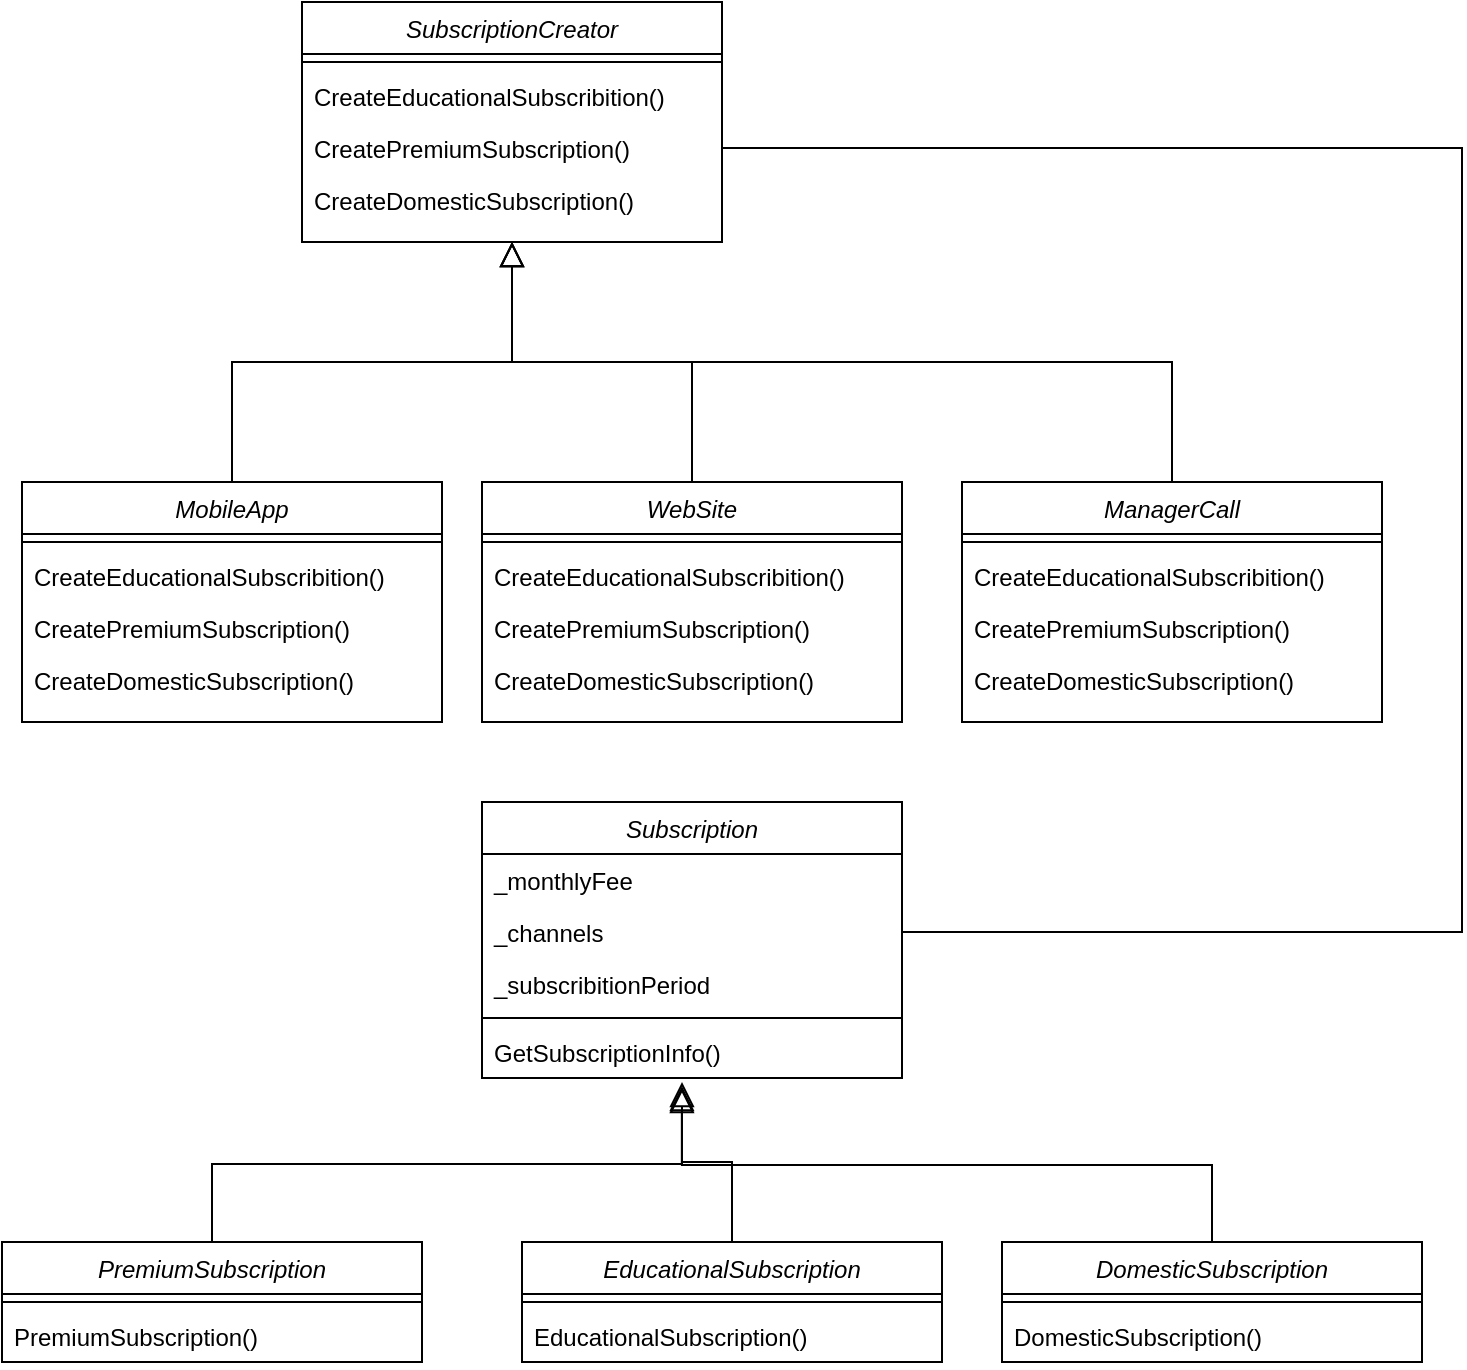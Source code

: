 <mxfile version="24.1.0" type="device">
  <diagram id="C5RBs43oDa-KdzZeNtuy" name="Page-1">
    <mxGraphModel dx="1176" dy="826" grid="1" gridSize="10" guides="1" tooltips="1" connect="1" arrows="1" fold="1" page="1" pageScale="1" pageWidth="827" pageHeight="1169" math="0" shadow="0">
      <root>
        <mxCell id="WIyWlLk6GJQsqaUBKTNV-0" />
        <mxCell id="WIyWlLk6GJQsqaUBKTNV-1" parent="WIyWlLk6GJQsqaUBKTNV-0" />
        <mxCell id="zkfFHV4jXpPFQw0GAbJ--0" value="SubscriptionCreator" style="swimlane;fontStyle=2;align=center;verticalAlign=top;childLayout=stackLayout;horizontal=1;startSize=26;horizontalStack=0;resizeParent=1;resizeLast=0;collapsible=1;marginBottom=0;rounded=0;shadow=0;strokeWidth=1;" parent="WIyWlLk6GJQsqaUBKTNV-1" vertex="1">
          <mxGeometry x="170" y="120" width="210" height="120" as="geometry">
            <mxRectangle x="230" y="140" width="160" height="26" as="alternateBounds" />
          </mxGeometry>
        </mxCell>
        <mxCell id="zkfFHV4jXpPFQw0GAbJ--4" value="" style="line;html=1;strokeWidth=1;align=left;verticalAlign=middle;spacingTop=-1;spacingLeft=3;spacingRight=3;rotatable=0;labelPosition=right;points=[];portConstraint=eastwest;" parent="zkfFHV4jXpPFQw0GAbJ--0" vertex="1">
          <mxGeometry y="26" width="210" height="8" as="geometry" />
        </mxCell>
        <mxCell id="zkfFHV4jXpPFQw0GAbJ--5" value="CreateEducationalSubscribition()" style="text;align=left;verticalAlign=top;spacingLeft=4;spacingRight=4;overflow=hidden;rotatable=0;points=[[0,0.5],[1,0.5]];portConstraint=eastwest;" parent="zkfFHV4jXpPFQw0GAbJ--0" vertex="1">
          <mxGeometry y="34" width="210" height="26" as="geometry" />
        </mxCell>
        <mxCell id="xM6YS6iotOr7Rt-v8oH3-0" value="CreatePremiumSubscription()" style="text;align=left;verticalAlign=top;spacingLeft=4;spacingRight=4;overflow=hidden;rotatable=0;points=[[0,0.5],[1,0.5]];portConstraint=eastwest;" vertex="1" parent="zkfFHV4jXpPFQw0GAbJ--0">
          <mxGeometry y="60" width="210" height="26" as="geometry" />
        </mxCell>
        <mxCell id="xM6YS6iotOr7Rt-v8oH3-1" value="CreateDomesticSubscription()" style="text;align=left;verticalAlign=top;spacingLeft=4;spacingRight=4;overflow=hidden;rotatable=0;points=[[0,0.5],[1,0.5]];portConstraint=eastwest;" vertex="1" parent="zkfFHV4jXpPFQw0GAbJ--0">
          <mxGeometry y="86" width="210" height="26" as="geometry" />
        </mxCell>
        <mxCell id="zkfFHV4jXpPFQw0GAbJ--12" value="" style="endArrow=block;endSize=10;endFill=0;shadow=0;strokeWidth=1;rounded=0;curved=0;edgeStyle=elbowEdgeStyle;elbow=vertical;exitX=0.5;exitY=0;exitDx=0;exitDy=0;" parent="WIyWlLk6GJQsqaUBKTNV-1" source="xM6YS6iotOr7Rt-v8oH3-7" target="zkfFHV4jXpPFQw0GAbJ--0" edge="1">
          <mxGeometry width="160" relative="1" as="geometry">
            <mxPoint x="200" y="360" as="sourcePoint" />
            <mxPoint x="200" y="203" as="targetPoint" />
          </mxGeometry>
        </mxCell>
        <mxCell id="zkfFHV4jXpPFQw0GAbJ--16" value="" style="endArrow=block;endSize=10;endFill=0;shadow=0;strokeWidth=1;rounded=0;curved=0;edgeStyle=elbowEdgeStyle;elbow=vertical;" parent="WIyWlLk6GJQsqaUBKTNV-1" source="xM6YS6iotOr7Rt-v8oH3-2" target="zkfFHV4jXpPFQw0GAbJ--0" edge="1">
          <mxGeometry width="160" relative="1" as="geometry">
            <mxPoint x="410" y="360" as="sourcePoint" />
            <mxPoint x="310" y="271" as="targetPoint" />
          </mxGeometry>
        </mxCell>
        <mxCell id="xM6YS6iotOr7Rt-v8oH3-2" value="WebSite" style="swimlane;fontStyle=2;align=center;verticalAlign=top;childLayout=stackLayout;horizontal=1;startSize=26;horizontalStack=0;resizeParent=1;resizeLast=0;collapsible=1;marginBottom=0;rounded=0;shadow=0;strokeWidth=1;" vertex="1" parent="WIyWlLk6GJQsqaUBKTNV-1">
          <mxGeometry x="260" y="360" width="210" height="120" as="geometry">
            <mxRectangle x="230" y="140" width="160" height="26" as="alternateBounds" />
          </mxGeometry>
        </mxCell>
        <mxCell id="xM6YS6iotOr7Rt-v8oH3-3" value="" style="line;html=1;strokeWidth=1;align=left;verticalAlign=middle;spacingTop=-1;spacingLeft=3;spacingRight=3;rotatable=0;labelPosition=right;points=[];portConstraint=eastwest;" vertex="1" parent="xM6YS6iotOr7Rt-v8oH3-2">
          <mxGeometry y="26" width="210" height="8" as="geometry" />
        </mxCell>
        <mxCell id="xM6YS6iotOr7Rt-v8oH3-4" value="CreateEducationalSubscribition()" style="text;align=left;verticalAlign=top;spacingLeft=4;spacingRight=4;overflow=hidden;rotatable=0;points=[[0,0.5],[1,0.5]];portConstraint=eastwest;" vertex="1" parent="xM6YS6iotOr7Rt-v8oH3-2">
          <mxGeometry y="34" width="210" height="26" as="geometry" />
        </mxCell>
        <mxCell id="xM6YS6iotOr7Rt-v8oH3-5" value="CreatePremiumSubscription()" style="text;align=left;verticalAlign=top;spacingLeft=4;spacingRight=4;overflow=hidden;rotatable=0;points=[[0,0.5],[1,0.5]];portConstraint=eastwest;" vertex="1" parent="xM6YS6iotOr7Rt-v8oH3-2">
          <mxGeometry y="60" width="210" height="26" as="geometry" />
        </mxCell>
        <mxCell id="xM6YS6iotOr7Rt-v8oH3-6" value="CreateDomesticSubscription()" style="text;align=left;verticalAlign=top;spacingLeft=4;spacingRight=4;overflow=hidden;rotatable=0;points=[[0,0.5],[1,0.5]];portConstraint=eastwest;" vertex="1" parent="xM6YS6iotOr7Rt-v8oH3-2">
          <mxGeometry y="86" width="210" height="26" as="geometry" />
        </mxCell>
        <mxCell id="xM6YS6iotOr7Rt-v8oH3-7" value="MobileApp" style="swimlane;fontStyle=2;align=center;verticalAlign=top;childLayout=stackLayout;horizontal=1;startSize=26;horizontalStack=0;resizeParent=1;resizeLast=0;collapsible=1;marginBottom=0;rounded=0;shadow=0;strokeWidth=1;" vertex="1" parent="WIyWlLk6GJQsqaUBKTNV-1">
          <mxGeometry x="30" y="360" width="210" height="120" as="geometry">
            <mxRectangle x="230" y="140" width="160" height="26" as="alternateBounds" />
          </mxGeometry>
        </mxCell>
        <mxCell id="xM6YS6iotOr7Rt-v8oH3-8" value="" style="line;html=1;strokeWidth=1;align=left;verticalAlign=middle;spacingTop=-1;spacingLeft=3;spacingRight=3;rotatable=0;labelPosition=right;points=[];portConstraint=eastwest;" vertex="1" parent="xM6YS6iotOr7Rt-v8oH3-7">
          <mxGeometry y="26" width="210" height="8" as="geometry" />
        </mxCell>
        <mxCell id="xM6YS6iotOr7Rt-v8oH3-9" value="CreateEducationalSubscribition()" style="text;align=left;verticalAlign=top;spacingLeft=4;spacingRight=4;overflow=hidden;rotatable=0;points=[[0,0.5],[1,0.5]];portConstraint=eastwest;" vertex="1" parent="xM6YS6iotOr7Rt-v8oH3-7">
          <mxGeometry y="34" width="210" height="26" as="geometry" />
        </mxCell>
        <mxCell id="xM6YS6iotOr7Rt-v8oH3-10" value="CreatePremiumSubscription()" style="text;align=left;verticalAlign=top;spacingLeft=4;spacingRight=4;overflow=hidden;rotatable=0;points=[[0,0.5],[1,0.5]];portConstraint=eastwest;" vertex="1" parent="xM6YS6iotOr7Rt-v8oH3-7">
          <mxGeometry y="60" width="210" height="26" as="geometry" />
        </mxCell>
        <mxCell id="xM6YS6iotOr7Rt-v8oH3-11" value="CreateDomesticSubscription()" style="text;align=left;verticalAlign=top;spacingLeft=4;spacingRight=4;overflow=hidden;rotatable=0;points=[[0,0.5],[1,0.5]];portConstraint=eastwest;" vertex="1" parent="xM6YS6iotOr7Rt-v8oH3-7">
          <mxGeometry y="86" width="210" height="26" as="geometry" />
        </mxCell>
        <mxCell id="xM6YS6iotOr7Rt-v8oH3-12" value="ManagerCall" style="swimlane;fontStyle=2;align=center;verticalAlign=top;childLayout=stackLayout;horizontal=1;startSize=26;horizontalStack=0;resizeParent=1;resizeLast=0;collapsible=1;marginBottom=0;rounded=0;shadow=0;strokeWidth=1;" vertex="1" parent="WIyWlLk6GJQsqaUBKTNV-1">
          <mxGeometry x="500" y="360" width="210" height="120" as="geometry">
            <mxRectangle x="230" y="140" width="160" height="26" as="alternateBounds" />
          </mxGeometry>
        </mxCell>
        <mxCell id="xM6YS6iotOr7Rt-v8oH3-13" value="" style="line;html=1;strokeWidth=1;align=left;verticalAlign=middle;spacingTop=-1;spacingLeft=3;spacingRight=3;rotatable=0;labelPosition=right;points=[];portConstraint=eastwest;" vertex="1" parent="xM6YS6iotOr7Rt-v8oH3-12">
          <mxGeometry y="26" width="210" height="8" as="geometry" />
        </mxCell>
        <mxCell id="xM6YS6iotOr7Rt-v8oH3-14" value="CreateEducationalSubscribition()" style="text;align=left;verticalAlign=top;spacingLeft=4;spacingRight=4;overflow=hidden;rotatable=0;points=[[0,0.5],[1,0.5]];portConstraint=eastwest;" vertex="1" parent="xM6YS6iotOr7Rt-v8oH3-12">
          <mxGeometry y="34" width="210" height="26" as="geometry" />
        </mxCell>
        <mxCell id="xM6YS6iotOr7Rt-v8oH3-15" value="CreatePremiumSubscription()" style="text;align=left;verticalAlign=top;spacingLeft=4;spacingRight=4;overflow=hidden;rotatable=0;points=[[0,0.5],[1,0.5]];portConstraint=eastwest;" vertex="1" parent="xM6YS6iotOr7Rt-v8oH3-12">
          <mxGeometry y="60" width="210" height="26" as="geometry" />
        </mxCell>
        <mxCell id="xM6YS6iotOr7Rt-v8oH3-16" value="CreateDomesticSubscription()" style="text;align=left;verticalAlign=top;spacingLeft=4;spacingRight=4;overflow=hidden;rotatable=0;points=[[0,0.5],[1,0.5]];portConstraint=eastwest;" vertex="1" parent="xM6YS6iotOr7Rt-v8oH3-12">
          <mxGeometry y="86" width="210" height="26" as="geometry" />
        </mxCell>
        <mxCell id="xM6YS6iotOr7Rt-v8oH3-17" value="" style="endArrow=block;endSize=10;endFill=0;shadow=0;strokeWidth=1;rounded=0;curved=0;edgeStyle=elbowEdgeStyle;elbow=vertical;exitX=0.5;exitY=0;exitDx=0;exitDy=0;entryX=0.5;entryY=1;entryDx=0;entryDy=0;" edge="1" parent="WIyWlLk6GJQsqaUBKTNV-1" source="xM6YS6iotOr7Rt-v8oH3-12" target="zkfFHV4jXpPFQw0GAbJ--0">
          <mxGeometry width="160" relative="1" as="geometry">
            <mxPoint x="145" y="370" as="sourcePoint" />
            <mxPoint x="270" y="240" as="targetPoint" />
          </mxGeometry>
        </mxCell>
        <mxCell id="xM6YS6iotOr7Rt-v8oH3-19" value="Subscription" style="swimlane;fontStyle=2;align=center;verticalAlign=top;childLayout=stackLayout;horizontal=1;startSize=26;horizontalStack=0;resizeParent=1;resizeLast=0;collapsible=1;marginBottom=0;rounded=0;shadow=0;strokeWidth=1;" vertex="1" parent="WIyWlLk6GJQsqaUBKTNV-1">
          <mxGeometry x="260" y="520" width="210" height="138" as="geometry">
            <mxRectangle x="230" y="140" width="160" height="26" as="alternateBounds" />
          </mxGeometry>
        </mxCell>
        <mxCell id="xM6YS6iotOr7Rt-v8oH3-24" value="_monthlyFee" style="text;align=left;verticalAlign=top;spacingLeft=4;spacingRight=4;overflow=hidden;rotatable=0;points=[[0,0.5],[1,0.5]];portConstraint=eastwest;" vertex="1" parent="xM6YS6iotOr7Rt-v8oH3-19">
          <mxGeometry y="26" width="210" height="26" as="geometry" />
        </mxCell>
        <mxCell id="xM6YS6iotOr7Rt-v8oH3-25" value="_channels" style="text;align=left;verticalAlign=top;spacingLeft=4;spacingRight=4;overflow=hidden;rotatable=0;points=[[0,0.5],[1,0.5]];portConstraint=eastwest;" vertex="1" parent="xM6YS6iotOr7Rt-v8oH3-19">
          <mxGeometry y="52" width="210" height="26" as="geometry" />
        </mxCell>
        <mxCell id="xM6YS6iotOr7Rt-v8oH3-26" value="_subscribitionPeriod" style="text;align=left;verticalAlign=top;spacingLeft=4;spacingRight=4;overflow=hidden;rotatable=0;points=[[0,0.5],[1,0.5]];portConstraint=eastwest;" vertex="1" parent="xM6YS6iotOr7Rt-v8oH3-19">
          <mxGeometry y="78" width="210" height="26" as="geometry" />
        </mxCell>
        <mxCell id="xM6YS6iotOr7Rt-v8oH3-20" value="" style="line;html=1;strokeWidth=1;align=left;verticalAlign=middle;spacingTop=-1;spacingLeft=3;spacingRight=3;rotatable=0;labelPosition=right;points=[];portConstraint=eastwest;" vertex="1" parent="xM6YS6iotOr7Rt-v8oH3-19">
          <mxGeometry y="104" width="210" height="8" as="geometry" />
        </mxCell>
        <mxCell id="xM6YS6iotOr7Rt-v8oH3-21" value="GetSubscriptionInfo()" style="text;align=left;verticalAlign=top;spacingLeft=4;spacingRight=4;overflow=hidden;rotatable=0;points=[[0,0.5],[1,0.5]];portConstraint=eastwest;" vertex="1" parent="xM6YS6iotOr7Rt-v8oH3-19">
          <mxGeometry y="112" width="210" height="26" as="geometry" />
        </mxCell>
        <mxCell id="xM6YS6iotOr7Rt-v8oH3-27" value="PremiumSubscription" style="swimlane;fontStyle=2;align=center;verticalAlign=top;childLayout=stackLayout;horizontal=1;startSize=26;horizontalStack=0;resizeParent=1;resizeLast=0;collapsible=1;marginBottom=0;rounded=0;shadow=0;strokeWidth=1;" vertex="1" parent="WIyWlLk6GJQsqaUBKTNV-1">
          <mxGeometry x="20" y="740" width="210" height="60" as="geometry">
            <mxRectangle x="230" y="140" width="160" height="26" as="alternateBounds" />
          </mxGeometry>
        </mxCell>
        <mxCell id="xM6YS6iotOr7Rt-v8oH3-31" value="" style="line;html=1;strokeWidth=1;align=left;verticalAlign=middle;spacingTop=-1;spacingLeft=3;spacingRight=3;rotatable=0;labelPosition=right;points=[];portConstraint=eastwest;" vertex="1" parent="xM6YS6iotOr7Rt-v8oH3-27">
          <mxGeometry y="26" width="210" height="8" as="geometry" />
        </mxCell>
        <mxCell id="xM6YS6iotOr7Rt-v8oH3-32" value="PremiumSubscription()" style="text;align=left;verticalAlign=top;spacingLeft=4;spacingRight=4;overflow=hidden;rotatable=0;points=[[0,0.5],[1,0.5]];portConstraint=eastwest;" vertex="1" parent="xM6YS6iotOr7Rt-v8oH3-27">
          <mxGeometry y="34" width="210" height="26" as="geometry" />
        </mxCell>
        <mxCell id="xM6YS6iotOr7Rt-v8oH3-33" value="EducationalSubscription" style="swimlane;fontStyle=2;align=center;verticalAlign=top;childLayout=stackLayout;horizontal=1;startSize=26;horizontalStack=0;resizeParent=1;resizeLast=0;collapsible=1;marginBottom=0;rounded=0;shadow=0;strokeWidth=1;" vertex="1" parent="WIyWlLk6GJQsqaUBKTNV-1">
          <mxGeometry x="280" y="740" width="210" height="60" as="geometry">
            <mxRectangle x="230" y="140" width="160" height="26" as="alternateBounds" />
          </mxGeometry>
        </mxCell>
        <mxCell id="xM6YS6iotOr7Rt-v8oH3-34" value="" style="line;html=1;strokeWidth=1;align=left;verticalAlign=middle;spacingTop=-1;spacingLeft=3;spacingRight=3;rotatable=0;labelPosition=right;points=[];portConstraint=eastwest;" vertex="1" parent="xM6YS6iotOr7Rt-v8oH3-33">
          <mxGeometry y="26" width="210" height="8" as="geometry" />
        </mxCell>
        <mxCell id="xM6YS6iotOr7Rt-v8oH3-35" value="EducationalSubscription()" style="text;align=left;verticalAlign=top;spacingLeft=4;spacingRight=4;overflow=hidden;rotatable=0;points=[[0,0.5],[1,0.5]];portConstraint=eastwest;" vertex="1" parent="xM6YS6iotOr7Rt-v8oH3-33">
          <mxGeometry y="34" width="210" height="26" as="geometry" />
        </mxCell>
        <mxCell id="xM6YS6iotOr7Rt-v8oH3-36" value="DomesticSubscription" style="swimlane;fontStyle=2;align=center;verticalAlign=top;childLayout=stackLayout;horizontal=1;startSize=26;horizontalStack=0;resizeParent=1;resizeLast=0;collapsible=1;marginBottom=0;rounded=0;shadow=0;strokeWidth=1;" vertex="1" parent="WIyWlLk6GJQsqaUBKTNV-1">
          <mxGeometry x="520" y="740" width="210" height="60" as="geometry">
            <mxRectangle x="230" y="140" width="160" height="26" as="alternateBounds" />
          </mxGeometry>
        </mxCell>
        <mxCell id="xM6YS6iotOr7Rt-v8oH3-37" value="" style="line;html=1;strokeWidth=1;align=left;verticalAlign=middle;spacingTop=-1;spacingLeft=3;spacingRight=3;rotatable=0;labelPosition=right;points=[];portConstraint=eastwest;" vertex="1" parent="xM6YS6iotOr7Rt-v8oH3-36">
          <mxGeometry y="26" width="210" height="8" as="geometry" />
        </mxCell>
        <mxCell id="xM6YS6iotOr7Rt-v8oH3-38" value="DomesticSubscription()" style="text;align=left;verticalAlign=top;spacingLeft=4;spacingRight=4;overflow=hidden;rotatable=0;points=[[0,0.5],[1,0.5]];portConstraint=eastwest;" vertex="1" parent="xM6YS6iotOr7Rt-v8oH3-36">
          <mxGeometry y="34" width="210" height="26" as="geometry" />
        </mxCell>
        <mxCell id="xM6YS6iotOr7Rt-v8oH3-39" value="" style="endArrow=block;endSize=10;endFill=0;shadow=0;strokeWidth=1;rounded=0;curved=0;edgeStyle=elbowEdgeStyle;elbow=vertical;exitX=0.5;exitY=0;exitDx=0;exitDy=0;entryX=0.476;entryY=1.192;entryDx=0;entryDy=0;entryPerimeter=0;" edge="1" parent="WIyWlLk6GJQsqaUBKTNV-1" source="xM6YS6iotOr7Rt-v8oH3-36" target="xM6YS6iotOr7Rt-v8oH3-21">
          <mxGeometry width="160" relative="1" as="geometry">
            <mxPoint x="760" y="705" as="sourcePoint" />
            <mxPoint x="420" y="690" as="targetPoint" />
          </mxGeometry>
        </mxCell>
        <mxCell id="xM6YS6iotOr7Rt-v8oH3-40" value="" style="endArrow=block;endSize=10;endFill=0;shadow=0;strokeWidth=1;rounded=0;curved=0;edgeStyle=elbowEdgeStyle;elbow=vertical;" edge="1" parent="WIyWlLk6GJQsqaUBKTNV-1" source="xM6YS6iotOr7Rt-v8oH3-33">
          <mxGeometry width="160" relative="1" as="geometry">
            <mxPoint x="635" y="750" as="sourcePoint" />
            <mxPoint x="360" y="660" as="targetPoint" />
          </mxGeometry>
        </mxCell>
        <mxCell id="xM6YS6iotOr7Rt-v8oH3-41" value="" style="endArrow=block;endSize=10;endFill=0;shadow=0;strokeWidth=1;rounded=0;curved=0;edgeStyle=elbowEdgeStyle;elbow=vertical;entryX=0.476;entryY=1.154;entryDx=0;entryDy=0;entryPerimeter=0;" edge="1" parent="WIyWlLk6GJQsqaUBKTNV-1" source="xM6YS6iotOr7Rt-v8oH3-27" target="xM6YS6iotOr7Rt-v8oH3-21">
          <mxGeometry width="160" relative="1" as="geometry">
            <mxPoint x="395" y="750" as="sourcePoint" />
            <mxPoint x="370" y="670" as="targetPoint" />
          </mxGeometry>
        </mxCell>
        <mxCell id="xM6YS6iotOr7Rt-v8oH3-42" value="" style="endArrow=none;html=1;rounded=0;exitX=1;exitY=0.5;exitDx=0;exitDy=0;entryX=1;entryY=0.5;entryDx=0;entryDy=0;edgeStyle=orthogonalEdgeStyle;" edge="1" parent="WIyWlLk6GJQsqaUBKTNV-1" source="xM6YS6iotOr7Rt-v8oH3-25" target="xM6YS6iotOr7Rt-v8oH3-0">
          <mxGeometry width="50" height="50" relative="1" as="geometry">
            <mxPoint x="490" y="450" as="sourcePoint" />
            <mxPoint x="540" y="400" as="targetPoint" />
            <Array as="points">
              <mxPoint x="750" y="585" />
              <mxPoint x="750" y="193" />
            </Array>
          </mxGeometry>
        </mxCell>
      </root>
    </mxGraphModel>
  </diagram>
</mxfile>
